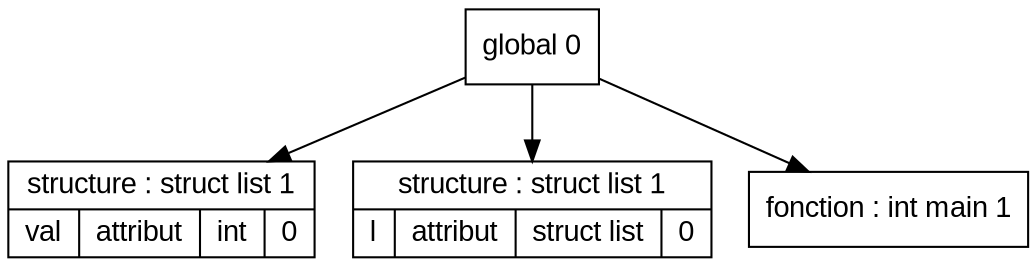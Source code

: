 digraph "tds"{

	node [fontname="Arial"];

	N1 [shape=record label="{ structure : struct list 1
	| { val | attribut | int | 0 }
	}"];

	N2 [shape=record label="{ structure : struct list 1
	| { l | attribut | struct list | 0 }
	}"];

	N3 [shape=record label="{ fonction : int main 1
	}"];

	N0 [shape=record label="{ global 0
	}"];


	N0 -> N1; 
	N0 -> N2; 
	N0 -> N3; 
}
